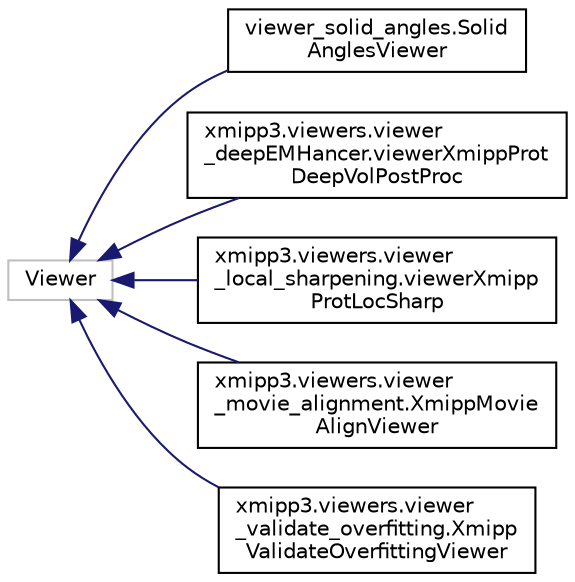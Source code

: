 digraph "Graphical Class Hierarchy"
{
  edge [fontname="Helvetica",fontsize="10",labelfontname="Helvetica",labelfontsize="10"];
  node [fontname="Helvetica",fontsize="10",shape=record];
  rankdir="LR";
  Node281 [label="Viewer",height=0.2,width=0.4,color="grey75", fillcolor="white", style="filled"];
  Node281 -> Node0 [dir="back",color="midnightblue",fontsize="10",style="solid",fontname="Helvetica"];
  Node0 [label="viewer_solid_angles.Solid\lAnglesViewer",height=0.2,width=0.4,color="black", fillcolor="white", style="filled",URL="$classviewer__solid__angles_1_1SolidAnglesViewer.html"];
  Node281 -> Node283 [dir="back",color="midnightblue",fontsize="10",style="solid",fontname="Helvetica"];
  Node283 [label="xmipp3.viewers.viewer\l_deepEMHancer.viewerXmippProt\lDeepVolPostProc",height=0.2,width=0.4,color="black", fillcolor="white", style="filled",URL="$classxmipp3_1_1viewers_1_1viewer__deepEMHancer_1_1viewerXmippProtDeepVolPostProc.html"];
  Node281 -> Node284 [dir="back",color="midnightblue",fontsize="10",style="solid",fontname="Helvetica"];
  Node284 [label="xmipp3.viewers.viewer\l_local_sharpening.viewerXmipp\lProtLocSharp",height=0.2,width=0.4,color="black", fillcolor="white", style="filled",URL="$classxmipp3_1_1viewers_1_1viewer__local__sharpening_1_1viewerXmippProtLocSharp.html"];
  Node281 -> Node285 [dir="back",color="midnightblue",fontsize="10",style="solid",fontname="Helvetica"];
  Node285 [label="xmipp3.viewers.viewer\l_movie_alignment.XmippMovie\lAlignViewer",height=0.2,width=0.4,color="black", fillcolor="white", style="filled",URL="$classxmipp3_1_1viewers_1_1viewer__movie__alignment_1_1XmippMovieAlignViewer.html"];
  Node281 -> Node286 [dir="back",color="midnightblue",fontsize="10",style="solid",fontname="Helvetica"];
  Node286 [label="xmipp3.viewers.viewer\l_validate_overfitting.Xmipp\lValidateOverfittingViewer",height=0.2,width=0.4,color="black", fillcolor="white", style="filled",URL="$classxmipp3_1_1viewers_1_1viewer__validate__overfitting_1_1XmippValidateOverfittingViewer.html"];
}
